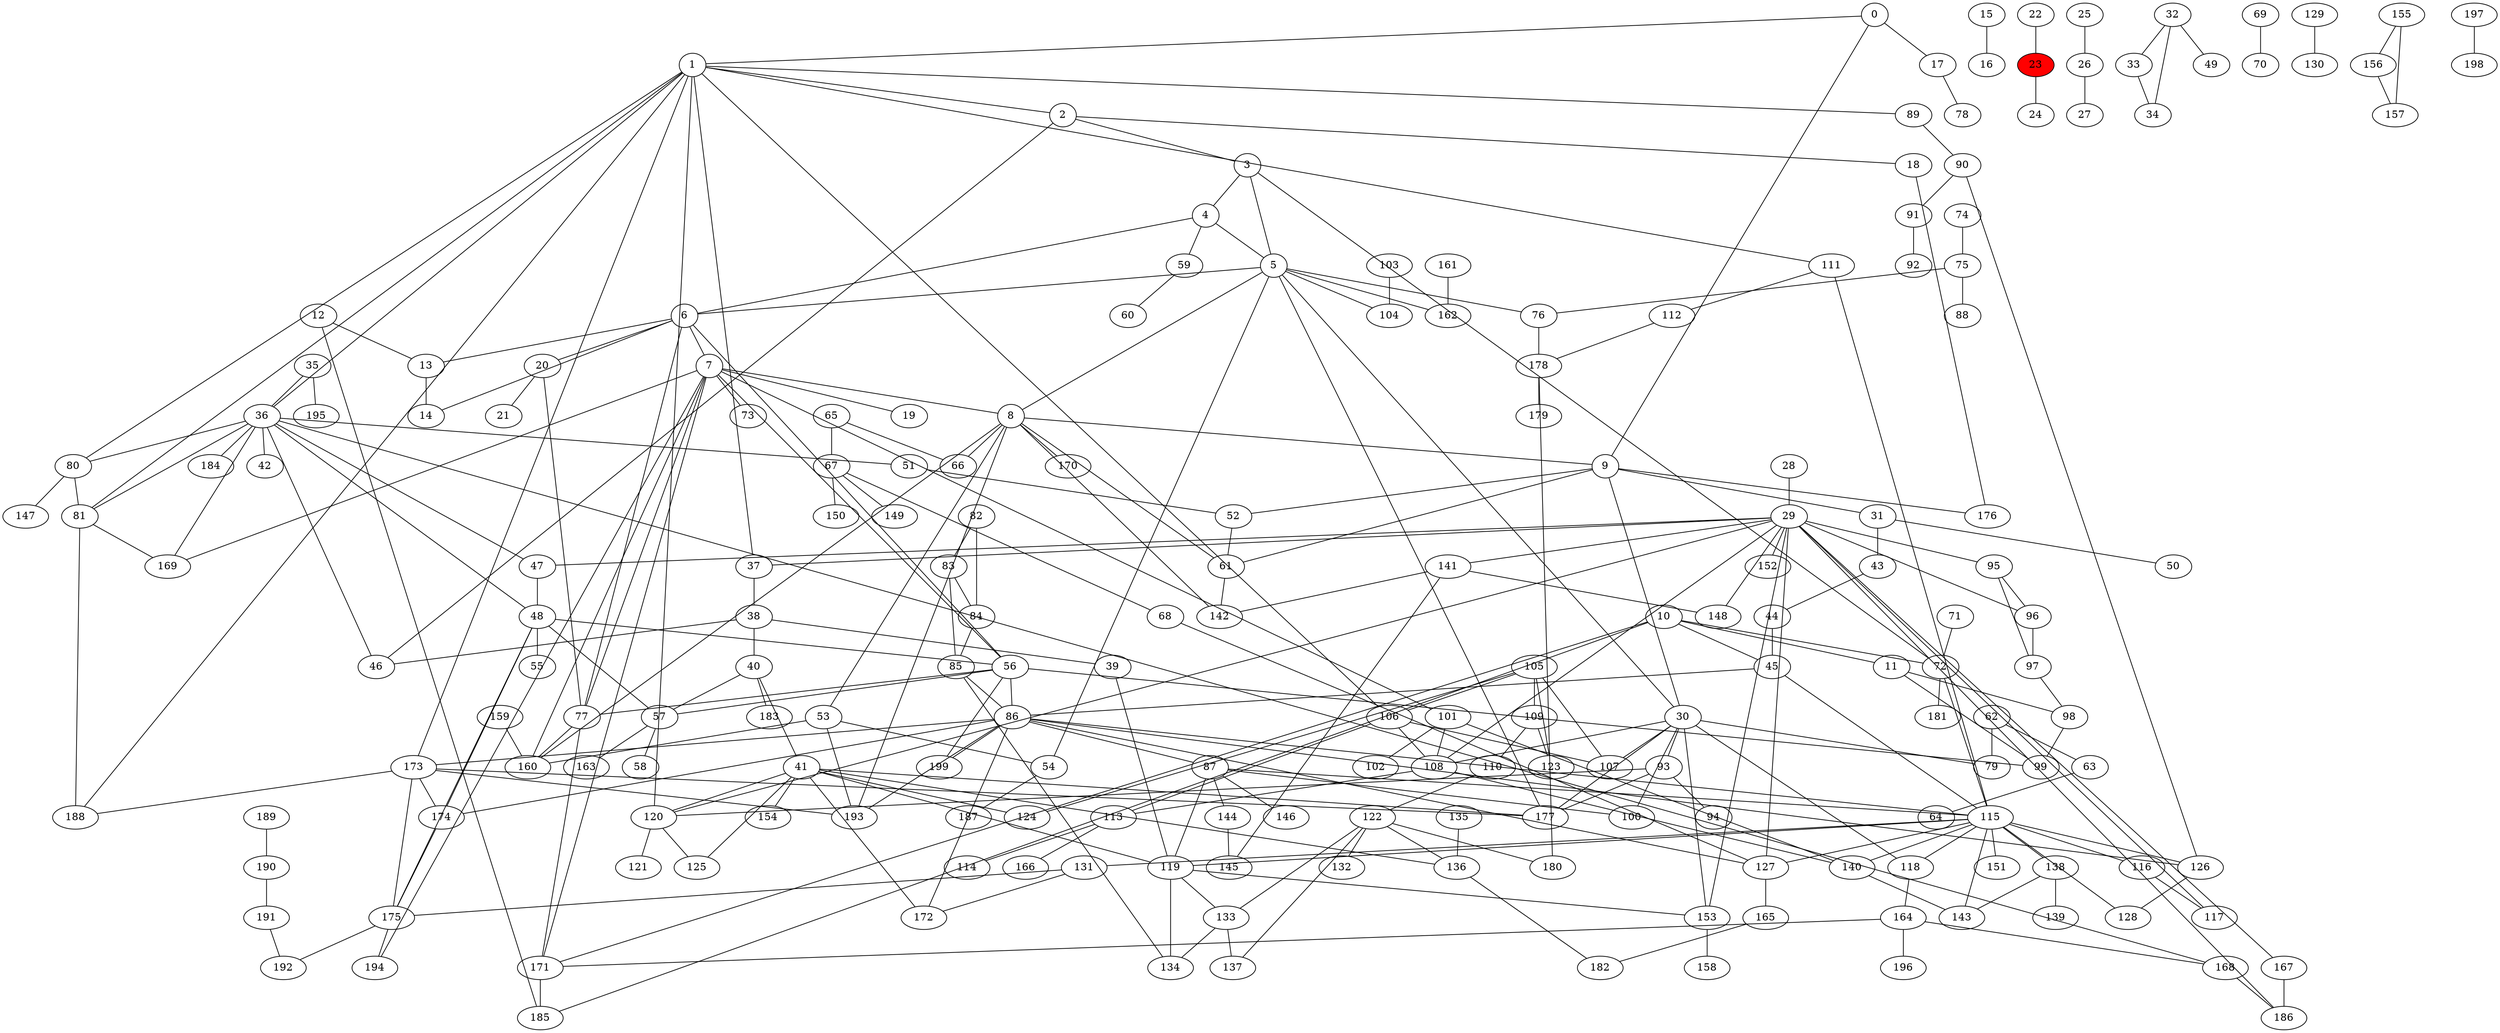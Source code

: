 graph G {
  graph [splines=false overlap=false]
  node  [shape=ellipse, width=0.3, height=0.3]
  0 ;
  1 ;
  2 ;
  3 ;
  4 ;
  5 ;
  6 ;
  7 ;
  8 ;
  9 ;
  10 ;
  11 ;
  12 ;
  13 ;
  14 ;
  15 ;
  16 ;
  17 ;
  18 ;
  19 ;
  20 ;
  21 ;
  22 ;
  23 [style=filled, fillcolor="red"];
  24 ;
  25 ;
  26 ;
  27 ;
  28 ;
  29 ;
  30 ;
  31 ;
  32 ;
  33 ;
  34 ;
  35 ;
  36 ;
  37 ;
  38 ;
  39 ;
  40 ;
  41 ;
  42 ;
  43 ;
  44 ;
  45 ;
  46 ;
  47 ;
  48 ;
  49 ;
  50 ;
  51 ;
  52 ;
  53 ;
  54 ;
  55 ;
  56 ;
  57 ;
  58 ;
  59 ;
  60 ;
  61 ;
  62 ;
  63 ;
  64 ;
  65 ;
  66 ;
  67 ;
  68 ;
  69 ;
  70 ;
  71 ;
  72 ;
  73 ;
  74 ;
  75 ;
  76 ;
  77 ;
  78 ;
  79 ;
  80 ;
  81 ;
  82 ;
  83 ;
  84 ;
  85 ;
  86 ;
  87 ;
  88 ;
  89 ;
  90 ;
  91 ;
  92 ;
  93 ;
  94 ;
  95 ;
  96 ;
  97 ;
  98 ;
  99 ;
  100 ;
  101 ;
  102 ;
  103 ;
  104 ;
  105 ;
  106 ;
  107 ;
  108 ;
  109 ;
  110 ;
  111 ;
  112 ;
  113 ;
  114 ;
  115 ;
  116 ;
  117 ;
  118 ;
  119 ;
  120 ;
  121 ;
  122 ;
  123 ;
  124 ;
  125 ;
  126 ;
  127 ;
  128 ;
  129 ;
  130 ;
  131 ;
  132 ;
  133 ;
  134 ;
  135 ;
  136 ;
  137 ;
  138 ;
  139 ;
  140 ;
  141 ;
  142 ;
  143 ;
  144 ;
  145 ;
  146 ;
  147 ;
  148 ;
  149 ;
  150 ;
  151 ;
  152 ;
  153 ;
  154 ;
  155 ;
  156 ;
  157 ;
  158 ;
  159 ;
  160 ;
  161 ;
  162 ;
  163 ;
  164 ;
  165 ;
  166 ;
  167 ;
  168 ;
  169 ;
  170 ;
  171 ;
  172 ;
  173 ;
  174 ;
  175 ;
  176 ;
  177 ;
  178 ;
  179 ;
  180 ;
  181 ;
  182 ;
  183 ;
  184 ;
  185 ;
  186 ;
  187 ;
  188 ;
  189 ;
  190 ;
  191 ;
  192 ;
  193 ;
  194 ;
  195 ;
  196 ;
  197 ;
  198 ;
  199 ;
  0 -- 1;
  0 -- 9;
  0 -- 17;
  1 -- 2;
  1 -- 36;
  1 -- 37;
  1 -- 80;
  1 -- 81;
  1 -- 89;
  1 -- 106;
  1 -- 111;
  1 -- 120;
  1 -- 173;
  1 -- 188;
  2 -- 3;
  2 -- 18;
  2 -- 46;
  3 -- 4;
  3 -- 5;
  3 -- 72;
  4 -- 5;
  4 -- 6;
  4 -- 59;
  5 -- 6;
  5 -- 8;
  5 -- 30;
  5 -- 54;
  5 -- 76;
  5 -- 104;
  5 -- 162;
  5 -- 177;
  6 -- 7;
  6 -- 13;
  6 -- 14;
  6 -- 20;
  6 -- 56;
  6 -- 77;
  7 -- 8;
  7 -- 19;
  7 -- 56;
  7 -- 73;
  7 -- 77;
  7 -- 101;
  7 -- 160;
  7 -- 169;
  7 -- 171;
  7 -- 194;
  8 -- 9;
  8 -- 53;
  8 -- 61;
  8 -- 66;
  8 -- 142;
  8 -- 160;
  8 -- 170;
  8 -- 193;
  9 -- 30;
  9 -- 31;
  9 -- 52;
  9 -- 61;
  9 -- 176;
  10 -- 11;
  10 -- 45;
  10 -- 72;
  10 -- 171;
  10 -- 185;
  11 -- 98;
  11 -- 99;
  12 -- 13;
  12 -- 185;
  13 -- 14;
  15 -- 16;
  17 -- 78;
  18 -- 176;
  20 -- 21;
  20 -- 77;
  22 -- 23;
  23 -- 24;
  25 -- 26;
  26 -- 27;
  28 -- 29;
  29 -- 37;
  29 -- 47;
  29 -- 95;
  29 -- 96;
  29 -- 108;
  29 -- 117;
  29 -- 120;
  29 -- 127;
  29 -- 141;
  29 -- 148;
  29 -- 152;
  29 -- 153;
  29 -- 167;
  29 -- 186;
  30 -- 79;
  30 -- 93;
  30 -- 100;
  30 -- 107;
  30 -- 108;
  30 -- 118;
  30 -- 153;
  30 -- 177;
  31 -- 43;
  31 -- 50;
  32 -- 33;
  32 -- 34;
  32 -- 49;
  33 -- 34;
  35 -- 36;
  35 -- 195;
  36 -- 42;
  36 -- 46;
  36 -- 47;
  36 -- 48;
  36 -- 51;
  36 -- 80;
  36 -- 81;
  36 -- 168;
  36 -- 169;
  36 -- 184;
  37 -- 38;
  38 -- 39;
  38 -- 40;
  38 -- 46;
  39 -- 119;
  40 -- 41;
  40 -- 57;
  40 -- 183;
  41 -- 119;
  41 -- 120;
  41 -- 124;
  41 -- 125;
  41 -- 136;
  41 -- 154;
  41 -- 172;
  41 -- 177;
  43 -- 44;
  44 -- 45;
  45 -- 86;
  45 -- 115;
  47 -- 48;
  48 -- 55;
  48 -- 56;
  48 -- 57;
  48 -- 174;
  48 -- 175;
  51 -- 52;
  52 -- 61;
  53 -- 54;
  53 -- 160;
  53 -- 193;
  54 -- 187;
  56 -- 57;
  56 -- 77;
  56 -- 86;
  56 -- 99;
  56 -- 199;
  57 -- 58;
  57 -- 163;
  59 -- 60;
  61 -- 142;
  62 -- 63;
  62 -- 79;
  63 -- 64;
  65 -- 66;
  65 -- 67;
  67 -- 68;
  67 -- 149;
  67 -- 150;
  68 -- 127;
  69 -- 70;
  71 -- 72;
  72 -- 115;
  72 -- 181;
  74 -- 75;
  75 -- 76;
  75 -- 88;
  76 -- 178;
  77 -- 160;
  77 -- 171;
  80 -- 81;
  80 -- 147;
  81 -- 169;
  81 -- 188;
  82 -- 83;
  82 -- 84;
  83 -- 84;
  83 -- 85;
  84 -- 85;
  85 -- 86;
  85 -- 134;
  86 -- 87;
  86 -- 115;
  86 -- 126;
  86 -- 127;
  86 -- 172;
  86 -- 173;
  86 -- 174;
  86 -- 193;
  86 -- 199;
  87 -- 100;
  87 -- 115;
  87 -- 119;
  87 -- 144;
  87 -- 146;
  89 -- 90;
  90 -- 91;
  90 -- 126;
  91 -- 92;
  93 -- 94;
  93 -- 120;
  93 -- 177;
  95 -- 96;
  95 -- 97;
  96 -- 97;
  97 -- 98;
  98 -- 99;
  101 -- 102;
  101 -- 108;
  101 -- 140;
  103 -- 104;
  105 -- 106;
  105 -- 107;
  105 -- 109;
  105 -- 123;
  105 -- 124;
  106 -- 107;
  106 -- 108;
  106 -- 113;
  108 -- 113;
  108 -- 140;
  109 -- 110;
  109 -- 123;
  110 -- 122;
  111 -- 112;
  111 -- 115;
  112 -- 178;
  113 -- 114;
  113 -- 166;
  115 -- 116;
  115 -- 118;
  115 -- 119;
  115 -- 126;
  115 -- 127;
  115 -- 128;
  115 -- 131;
  115 -- 138;
  115 -- 140;
  115 -- 143;
  115 -- 151;
  116 -- 117;
  118 -- 164;
  119 -- 133;
  119 -- 134;
  119 -- 153;
  120 -- 121;
  120 -- 125;
  122 -- 132;
  122 -- 133;
  122 -- 136;
  122 -- 137;
  122 -- 180;
  126 -- 128;
  127 -- 165;
  129 -- 130;
  131 -- 172;
  131 -- 175;
  133 -- 134;
  133 -- 137;
  135 -- 136;
  136 -- 182;
  138 -- 139;
  138 -- 143;
  140 -- 143;
  141 -- 142;
  141 -- 145;
  141 -- 148;
  144 -- 145;
  153 -- 158;
  155 -- 156;
  155 -- 157;
  156 -- 157;
  159 -- 160;
  161 -- 162;
  164 -- 168;
  164 -- 171;
  164 -- 196;
  165 -- 182;
  167 -- 186;
  168 -- 186;
  171 -- 185;
  173 -- 174;
  173 -- 175;
  173 -- 177;
  173 -- 188;
  173 -- 193;
  174 -- 175;
  175 -- 192;
  175 -- 194;
  178 -- 179;
  178 -- 180;
  189 -- 190;
  190 -- 191;
  191 -- 192;
  197 -- 198;
}
